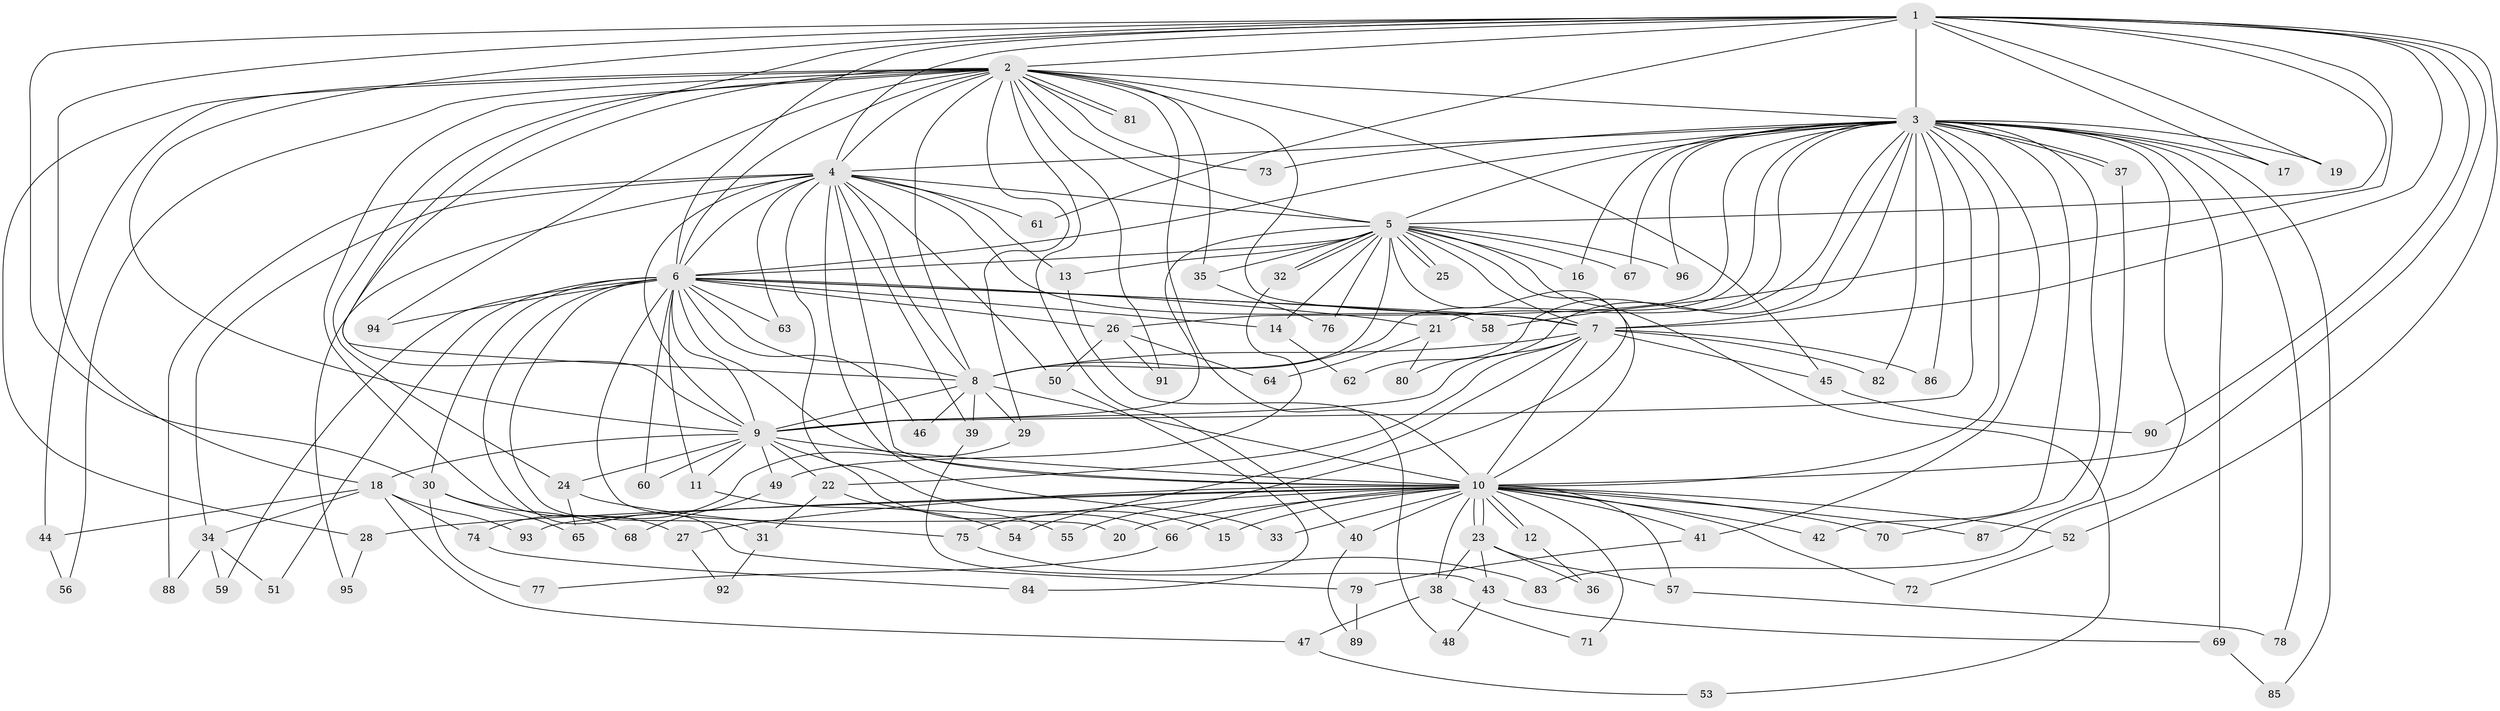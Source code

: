 // Generated by graph-tools (version 1.1) at 2025/25/03/09/25 03:25:46]
// undirected, 96 vertices, 217 edges
graph export_dot {
graph [start="1"]
  node [color=gray90,style=filled];
  1;
  2;
  3;
  4;
  5;
  6;
  7;
  8;
  9;
  10;
  11;
  12;
  13;
  14;
  15;
  16;
  17;
  18;
  19;
  20;
  21;
  22;
  23;
  24;
  25;
  26;
  27;
  28;
  29;
  30;
  31;
  32;
  33;
  34;
  35;
  36;
  37;
  38;
  39;
  40;
  41;
  42;
  43;
  44;
  45;
  46;
  47;
  48;
  49;
  50;
  51;
  52;
  53;
  54;
  55;
  56;
  57;
  58;
  59;
  60;
  61;
  62;
  63;
  64;
  65;
  66;
  67;
  68;
  69;
  70;
  71;
  72;
  73;
  74;
  75;
  76;
  77;
  78;
  79;
  80;
  81;
  82;
  83;
  84;
  85;
  86;
  87;
  88;
  89;
  90;
  91;
  92;
  93;
  94;
  95;
  96;
  1 -- 2;
  1 -- 3;
  1 -- 4;
  1 -- 5;
  1 -- 6;
  1 -- 7;
  1 -- 8;
  1 -- 9;
  1 -- 10;
  1 -- 17;
  1 -- 18;
  1 -- 19;
  1 -- 30;
  1 -- 52;
  1 -- 58;
  1 -- 61;
  1 -- 90;
  2 -- 3;
  2 -- 4;
  2 -- 5;
  2 -- 6;
  2 -- 7;
  2 -- 8;
  2 -- 9;
  2 -- 10;
  2 -- 24;
  2 -- 27;
  2 -- 28;
  2 -- 29;
  2 -- 35;
  2 -- 40;
  2 -- 44;
  2 -- 45;
  2 -- 56;
  2 -- 73;
  2 -- 81;
  2 -- 81;
  2 -- 91;
  2 -- 94;
  3 -- 4;
  3 -- 5;
  3 -- 6;
  3 -- 7;
  3 -- 8;
  3 -- 9;
  3 -- 10;
  3 -- 16;
  3 -- 17;
  3 -- 19;
  3 -- 21;
  3 -- 26;
  3 -- 37;
  3 -- 37;
  3 -- 41;
  3 -- 42;
  3 -- 62;
  3 -- 67;
  3 -- 69;
  3 -- 70;
  3 -- 73;
  3 -- 78;
  3 -- 80;
  3 -- 82;
  3 -- 83;
  3 -- 85;
  3 -- 86;
  3 -- 96;
  4 -- 5;
  4 -- 6;
  4 -- 7;
  4 -- 8;
  4 -- 9;
  4 -- 10;
  4 -- 13;
  4 -- 15;
  4 -- 33;
  4 -- 34;
  4 -- 39;
  4 -- 50;
  4 -- 61;
  4 -- 63;
  4 -- 88;
  4 -- 95;
  5 -- 6;
  5 -- 7;
  5 -- 8;
  5 -- 9;
  5 -- 10;
  5 -- 13;
  5 -- 14;
  5 -- 16;
  5 -- 25;
  5 -- 25;
  5 -- 32;
  5 -- 32;
  5 -- 35;
  5 -- 53;
  5 -- 55;
  5 -- 67;
  5 -- 76;
  5 -- 96;
  6 -- 7;
  6 -- 8;
  6 -- 9;
  6 -- 10;
  6 -- 11;
  6 -- 14;
  6 -- 20;
  6 -- 21;
  6 -- 26;
  6 -- 30;
  6 -- 31;
  6 -- 46;
  6 -- 51;
  6 -- 58;
  6 -- 59;
  6 -- 60;
  6 -- 63;
  6 -- 79;
  6 -- 94;
  7 -- 8;
  7 -- 9;
  7 -- 10;
  7 -- 22;
  7 -- 45;
  7 -- 54;
  7 -- 82;
  7 -- 86;
  8 -- 9;
  8 -- 10;
  8 -- 29;
  8 -- 39;
  8 -- 46;
  9 -- 10;
  9 -- 11;
  9 -- 18;
  9 -- 22;
  9 -- 24;
  9 -- 49;
  9 -- 60;
  9 -- 66;
  10 -- 12;
  10 -- 12;
  10 -- 15;
  10 -- 20;
  10 -- 23;
  10 -- 23;
  10 -- 27;
  10 -- 28;
  10 -- 33;
  10 -- 38;
  10 -- 40;
  10 -- 41;
  10 -- 42;
  10 -- 52;
  10 -- 57;
  10 -- 66;
  10 -- 70;
  10 -- 71;
  10 -- 72;
  10 -- 75;
  10 -- 87;
  10 -- 93;
  11 -- 54;
  12 -- 36;
  13 -- 48;
  14 -- 62;
  18 -- 34;
  18 -- 44;
  18 -- 47;
  18 -- 74;
  18 -- 93;
  21 -- 64;
  21 -- 80;
  22 -- 31;
  22 -- 55;
  23 -- 36;
  23 -- 38;
  23 -- 43;
  23 -- 57;
  24 -- 65;
  24 -- 75;
  26 -- 50;
  26 -- 64;
  26 -- 91;
  27 -- 92;
  28 -- 95;
  29 -- 74;
  30 -- 65;
  30 -- 68;
  30 -- 77;
  31 -- 92;
  32 -- 49;
  34 -- 51;
  34 -- 59;
  34 -- 88;
  35 -- 76;
  37 -- 87;
  38 -- 47;
  38 -- 71;
  39 -- 43;
  40 -- 89;
  41 -- 79;
  43 -- 48;
  43 -- 69;
  44 -- 56;
  45 -- 90;
  47 -- 53;
  49 -- 68;
  50 -- 84;
  52 -- 72;
  57 -- 78;
  66 -- 77;
  69 -- 85;
  74 -- 84;
  75 -- 83;
  79 -- 89;
}

